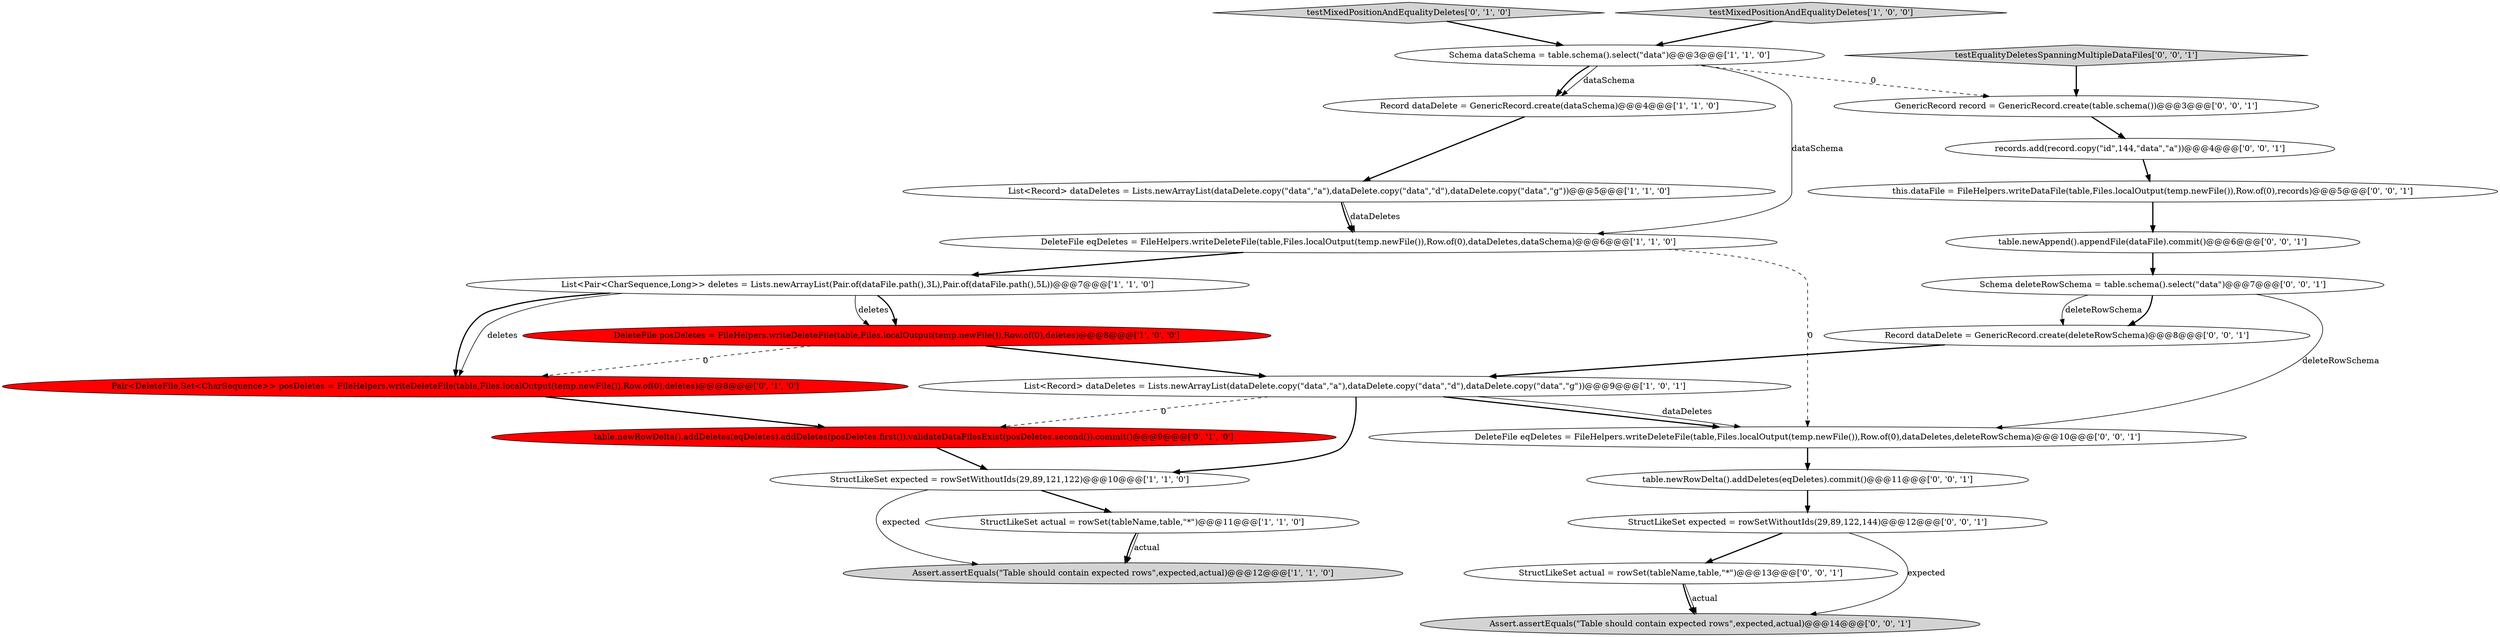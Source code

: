 digraph {
15 [style = filled, label = "testEqualityDeletesSpanningMultipleDataFiles['0', '0', '1']", fillcolor = lightgray, shape = diamond image = "AAA0AAABBB3BBB"];
1 [style = filled, label = "DeleteFile posDeletes = FileHelpers.writeDeleteFile(table,Files.localOutput(temp.newFile()),Row.of(0),deletes)@@@8@@@['1', '0', '0']", fillcolor = red, shape = ellipse image = "AAA1AAABBB1BBB"];
22 [style = filled, label = "StructLikeSet expected = rowSetWithoutIds(29,89,122,144)@@@12@@@['0', '0', '1']", fillcolor = white, shape = ellipse image = "AAA0AAABBB3BBB"];
5 [style = filled, label = "StructLikeSet actual = rowSet(tableName,table,\"*\")@@@11@@@['1', '1', '0']", fillcolor = white, shape = ellipse image = "AAA0AAABBB1BBB"];
12 [style = filled, label = "Pair<DeleteFile,Set<CharSequence>> posDeletes = FileHelpers.writeDeleteFile(table,Files.localOutput(temp.newFile()),Row.of(0),deletes)@@@8@@@['0', '1', '0']", fillcolor = red, shape = ellipse image = "AAA1AAABBB2BBB"];
9 [style = filled, label = "DeleteFile eqDeletes = FileHelpers.writeDeleteFile(table,Files.localOutput(temp.newFile()),Row.of(0),dataDeletes,dataSchema)@@@6@@@['1', '1', '0']", fillcolor = white, shape = ellipse image = "AAA0AAABBB1BBB"];
23 [style = filled, label = "Assert.assertEquals(\"Table should contain expected rows\",expected,actual)@@@14@@@['0', '0', '1']", fillcolor = lightgray, shape = ellipse image = "AAA0AAABBB3BBB"];
3 [style = filled, label = "Schema dataSchema = table.schema().select(\"data\")@@@3@@@['1', '1', '0']", fillcolor = white, shape = ellipse image = "AAA0AAABBB1BBB"];
10 [style = filled, label = "List<Pair<CharSequence,Long>> deletes = Lists.newArrayList(Pair.of(dataFile.path(),3L),Pair.of(dataFile.path(),5L))@@@7@@@['1', '1', '0']", fillcolor = white, shape = ellipse image = "AAA0AAABBB1BBB"];
0 [style = filled, label = "Record dataDelete = GenericRecord.create(dataSchema)@@@4@@@['1', '1', '0']", fillcolor = white, shape = ellipse image = "AAA0AAABBB1BBB"];
24 [style = filled, label = "table.newAppend().appendFile(dataFile).commit()@@@6@@@['0', '0', '1']", fillcolor = white, shape = ellipse image = "AAA0AAABBB3BBB"];
13 [style = filled, label = "table.newRowDelta().addDeletes(eqDeletes).addDeletes(posDeletes.first()).validateDataFilesExist(posDeletes.second()).commit()@@@9@@@['0', '1', '0']", fillcolor = red, shape = ellipse image = "AAA1AAABBB2BBB"];
2 [style = filled, label = "Assert.assertEquals(\"Table should contain expected rows\",expected,actual)@@@12@@@['1', '1', '0']", fillcolor = lightgray, shape = ellipse image = "AAA0AAABBB1BBB"];
20 [style = filled, label = "StructLikeSet actual = rowSet(tableName,table,\"*\")@@@13@@@['0', '0', '1']", fillcolor = white, shape = ellipse image = "AAA0AAABBB3BBB"];
19 [style = filled, label = "this.dataFile = FileHelpers.writeDataFile(table,Files.localOutput(temp.newFile()),Row.of(0),records)@@@5@@@['0', '0', '1']", fillcolor = white, shape = ellipse image = "AAA0AAABBB3BBB"];
11 [style = filled, label = "testMixedPositionAndEqualityDeletes['0', '1', '0']", fillcolor = lightgray, shape = diamond image = "AAA0AAABBB2BBB"];
21 [style = filled, label = "records.add(record.copy(\"id\",144,\"data\",\"a\"))@@@4@@@['0', '0', '1']", fillcolor = white, shape = ellipse image = "AAA0AAABBB3BBB"];
17 [style = filled, label = "GenericRecord record = GenericRecord.create(table.schema())@@@3@@@['0', '0', '1']", fillcolor = white, shape = ellipse image = "AAA0AAABBB3BBB"];
14 [style = filled, label = "table.newRowDelta().addDeletes(eqDeletes).commit()@@@11@@@['0', '0', '1']", fillcolor = white, shape = ellipse image = "AAA0AAABBB3BBB"];
7 [style = filled, label = "StructLikeSet expected = rowSetWithoutIds(29,89,121,122)@@@10@@@['1', '1', '0']", fillcolor = white, shape = ellipse image = "AAA0AAABBB1BBB"];
8 [style = filled, label = "List<Record> dataDeletes = Lists.newArrayList(dataDelete.copy(\"data\",\"a\"),dataDelete.copy(\"data\",\"d\"),dataDelete.copy(\"data\",\"g\"))@@@5@@@['1', '1', '0']", fillcolor = white, shape = ellipse image = "AAA0AAABBB1BBB"];
18 [style = filled, label = "DeleteFile eqDeletes = FileHelpers.writeDeleteFile(table,Files.localOutput(temp.newFile()),Row.of(0),dataDeletes,deleteRowSchema)@@@10@@@['0', '0', '1']", fillcolor = white, shape = ellipse image = "AAA0AAABBB3BBB"];
25 [style = filled, label = "Record dataDelete = GenericRecord.create(deleteRowSchema)@@@8@@@['0', '0', '1']", fillcolor = white, shape = ellipse image = "AAA0AAABBB3BBB"];
16 [style = filled, label = "Schema deleteRowSchema = table.schema().select(\"data\")@@@7@@@['0', '0', '1']", fillcolor = white, shape = ellipse image = "AAA0AAABBB3BBB"];
6 [style = filled, label = "testMixedPositionAndEqualityDeletes['1', '0', '0']", fillcolor = lightgray, shape = diamond image = "AAA0AAABBB1BBB"];
4 [style = filled, label = "List<Record> dataDeletes = Lists.newArrayList(dataDelete.copy(\"data\",\"a\"),dataDelete.copy(\"data\",\"d\"),dataDelete.copy(\"data\",\"g\"))@@@9@@@['1', '0', '1']", fillcolor = white, shape = ellipse image = "AAA0AAABBB1BBB"];
3->0 [style = solid, label="dataSchema"];
6->3 [style = bold, label=""];
1->4 [style = bold, label=""];
3->17 [style = dashed, label="0"];
5->2 [style = solid, label="actual"];
21->19 [style = bold, label=""];
9->18 [style = dashed, label="0"];
20->23 [style = solid, label="actual"];
14->22 [style = bold, label=""];
3->9 [style = solid, label="dataSchema"];
25->4 [style = bold, label=""];
22->23 [style = solid, label="expected"];
16->25 [style = bold, label=""];
4->18 [style = bold, label=""];
9->10 [style = bold, label=""];
4->7 [style = bold, label=""];
3->0 [style = bold, label=""];
19->24 [style = bold, label=""];
7->2 [style = solid, label="expected"];
4->18 [style = solid, label="dataDeletes"];
12->13 [style = bold, label=""];
24->16 [style = bold, label=""];
1->12 [style = dashed, label="0"];
5->2 [style = bold, label=""];
7->5 [style = bold, label=""];
15->17 [style = bold, label=""];
10->12 [style = solid, label="deletes"];
20->23 [style = bold, label=""];
22->20 [style = bold, label=""];
11->3 [style = bold, label=""];
10->12 [style = bold, label=""];
13->7 [style = bold, label=""];
16->25 [style = solid, label="deleteRowSchema"];
0->8 [style = bold, label=""];
8->9 [style = bold, label=""];
10->1 [style = solid, label="deletes"];
4->13 [style = dashed, label="0"];
10->1 [style = bold, label=""];
8->9 [style = solid, label="dataDeletes"];
17->21 [style = bold, label=""];
18->14 [style = bold, label=""];
16->18 [style = solid, label="deleteRowSchema"];
}
